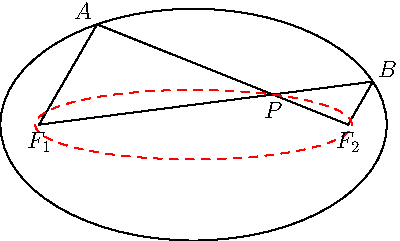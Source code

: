 
import graph;
import geometry;

size(200,200);

//xaxis("$x$", -8, 8, Arrow);
//yaxis("$x$", -4, 4, Arrow);

real a = 5;
real b = 3;
real c = sqrt(a^2-b^2);

path theellipse = ellipse((0,0), a, b);
draw(theellipse);

pair F1 = (-1*c, 0);
pair F2 = (c, 0);
label("$F_1$", F1, S);
label("$F_2$", F2, S);

real theta = 2*pi/3;
pair A=(a*cos(theta), b*sin(theta));
label("$A$", A, NW);

draw(A -- F1);
draw(A -- F2);

pair F1A = (A.x - F1.x, A.y - F1.y);
line F2Bline = parallel(F2, F1A);

point[] BB = intersectionpoints(F2Bline, theellipse);
point B = BB[0];
draw(B -- F2);
label("$B$", B, NE);

draw(B -- F1);

pair P = intersectionpoint(A -- F2, B -- F1);
label("$P$", P, S);

ellipse re = ellipse(F1, F2, P);
draw(re, dashed+red);


